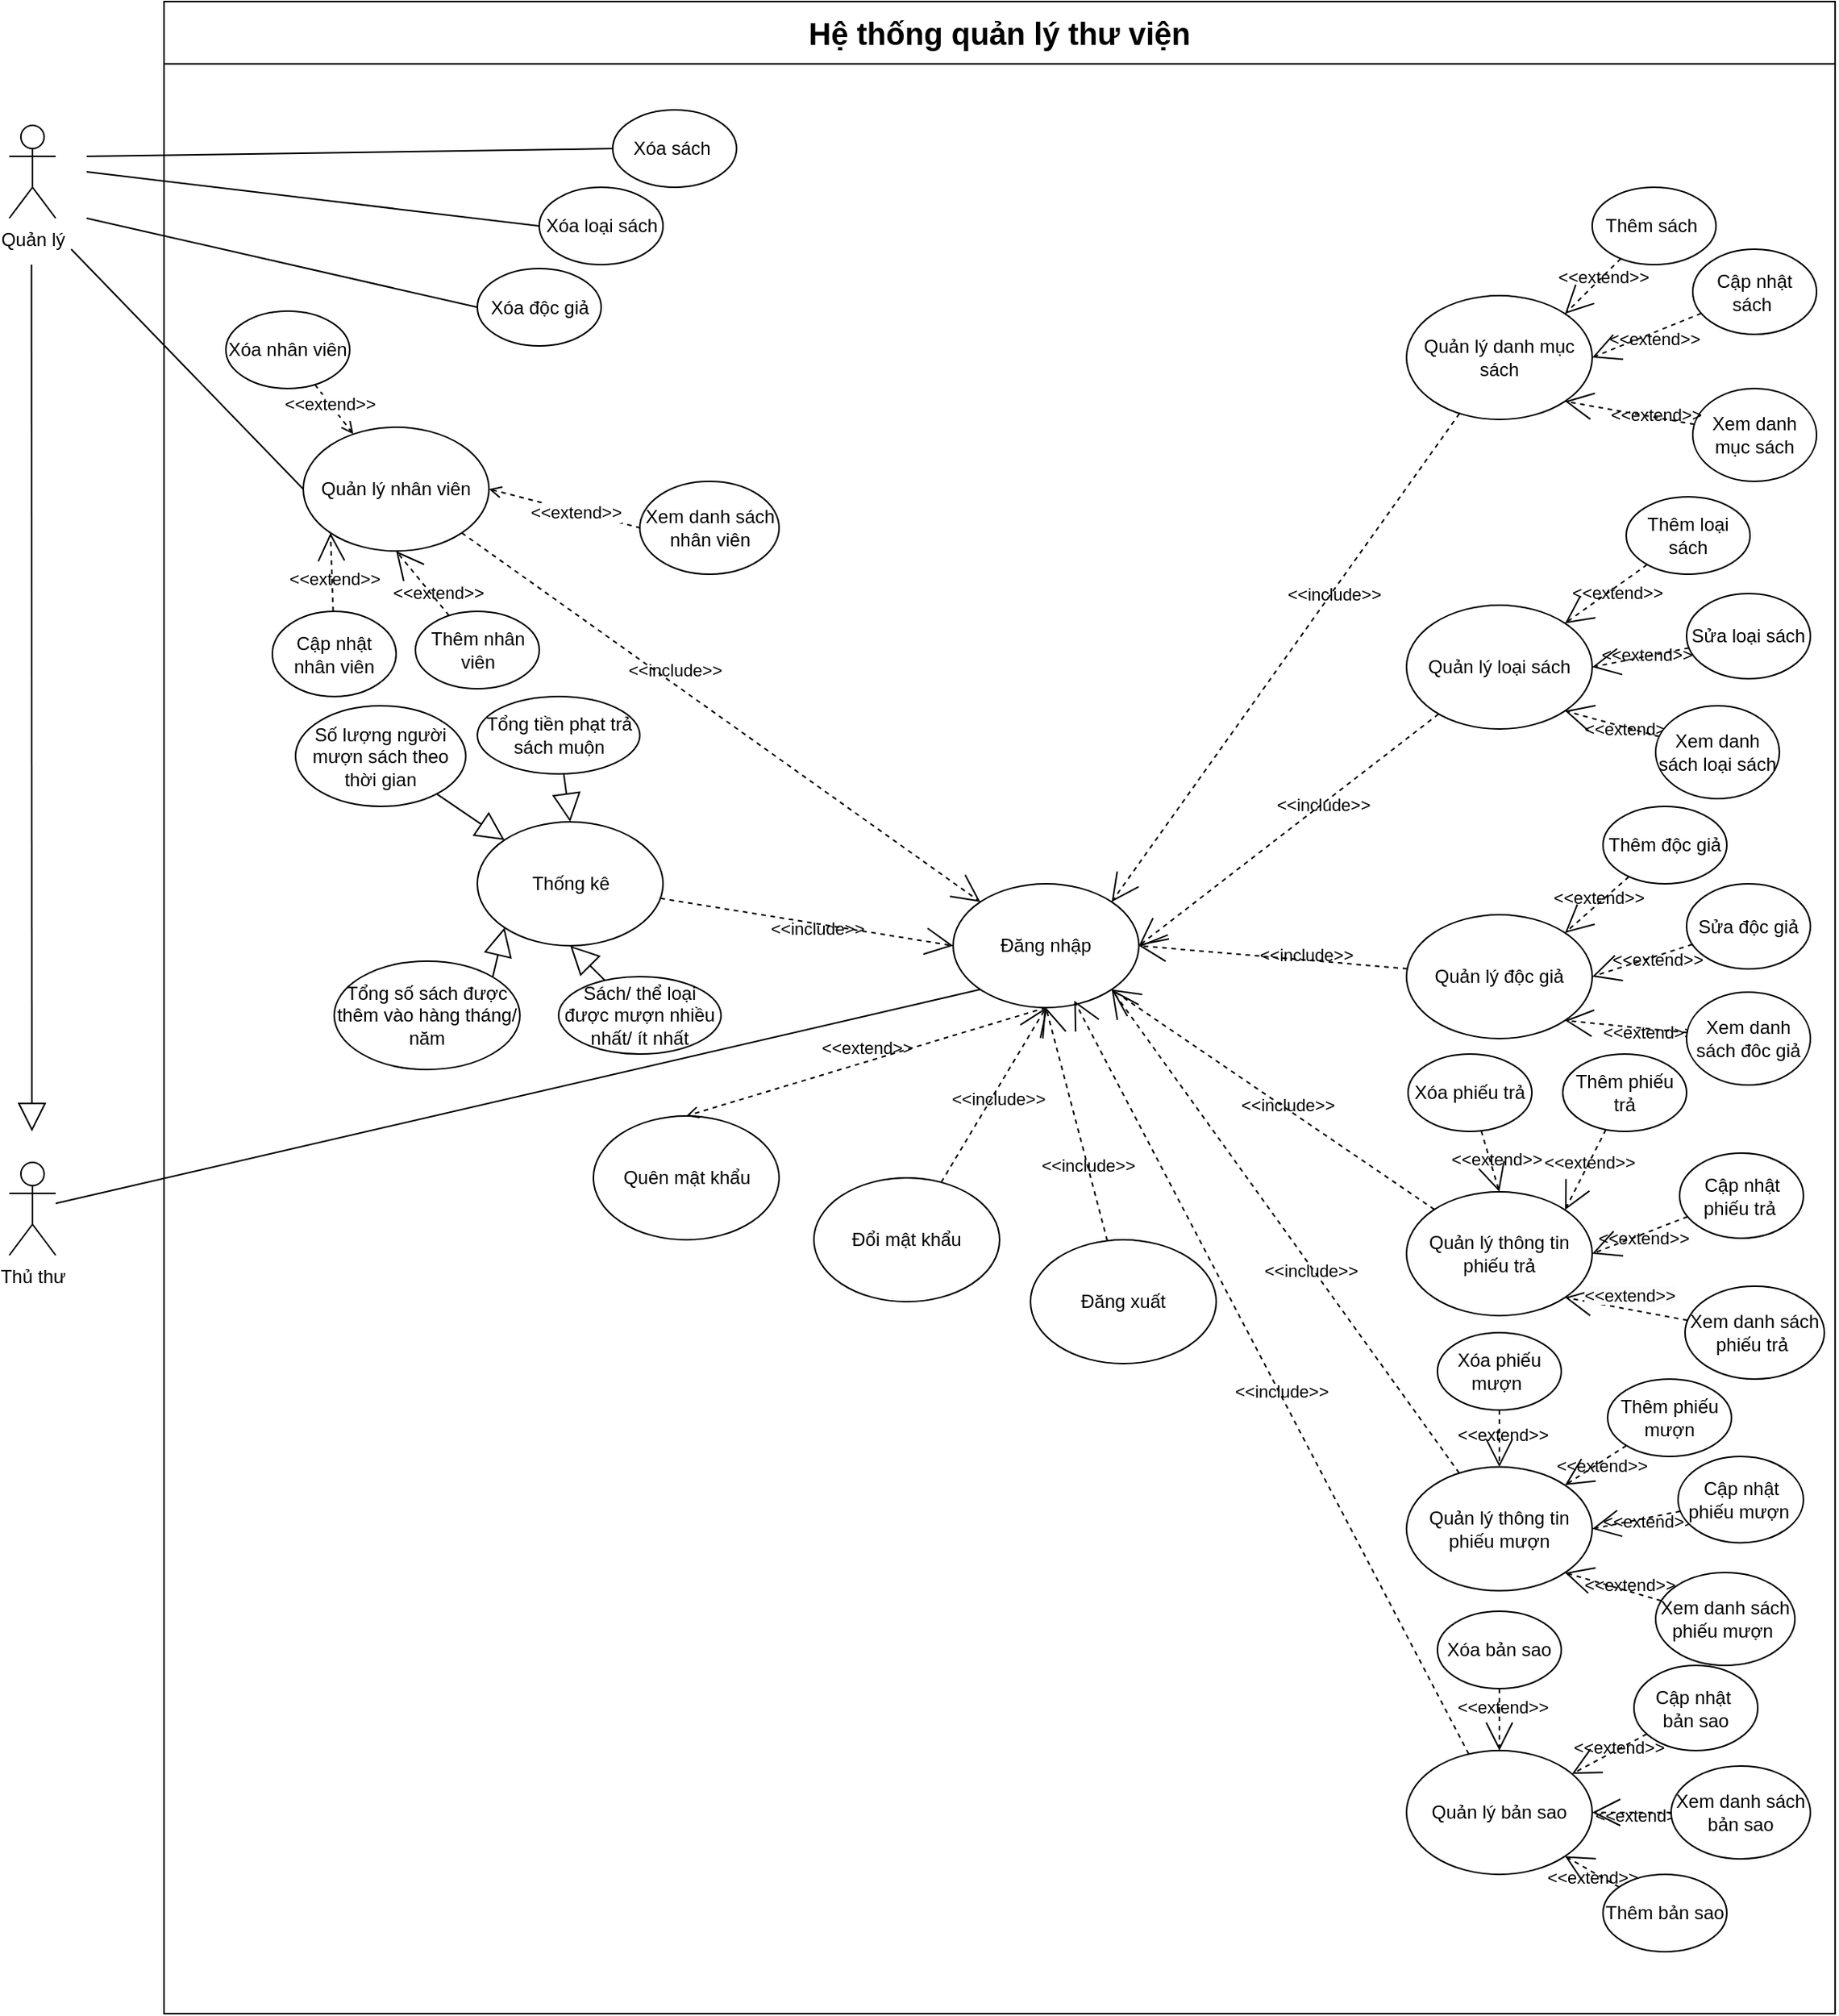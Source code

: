 <mxfile version="24.9.3">
  <diagram name="Page-1" id="WEbzO_yvY_ItyreQTW5p">
    <mxGraphModel grid="1" page="1" gridSize="10" guides="1" tooltips="1" connect="1" arrows="1" fold="1" pageScale="1" pageWidth="827" pageHeight="1169" math="0" shadow="0">
      <root>
        <mxCell id="0" />
        <mxCell id="1" parent="0" />
        <mxCell id="KntlDxWj1JQ8URdqVxIv-17" value="" style="rounded=0;whiteSpace=wrap;html=1;fontFamily=Helvetica;fontSize=11;fontColor=default;labelBackgroundColor=default;fillColor=none;movable=0;resizable=0;rotatable=0;deletable=0;editable=0;locked=1;connectable=0;" vertex="1" parent="1">
          <mxGeometry x="-430" y="720" width="1080" height="1300" as="geometry" />
        </mxCell>
        <mxCell id="mtAjWwOIwIPZI-ChwPMv-50" style="edgeStyle=none;shape=connector;rounded=0;orthogonalLoop=1;jettySize=auto;html=1;entryX=1;entryY=0;entryDx=0;entryDy=0;dashed=1;strokeColor=default;align=center;verticalAlign=bottom;fontFamily=Helvetica;fontSize=11;fontColor=default;labelBackgroundColor=none;endArrow=open;endFill=0;endSize=16;" edge="1" parent="1" source="sxXpRoSORVbP_JtLXdpG-5" target="JXg_B-R4D7Lqk1NZYJ8m-3">
          <mxGeometry relative="1" as="geometry" />
        </mxCell>
        <mxCell id="mtAjWwOIwIPZI-ChwPMv-51" value="&amp;lt;&amp;lt;include&amp;gt;&amp;gt;" style="edgeLabel;html=1;align=center;verticalAlign=middle;resizable=0;points=[];fontFamily=Helvetica;fontSize=11;fontColor=default;labelBackgroundColor=none;" connectable="0" vertex="1" parent="mtAjWwOIwIPZI-ChwPMv-50">
          <mxGeometry x="-0.265" y="2" relative="1" as="geometry">
            <mxPoint y="-1" as="offset" />
          </mxGeometry>
        </mxCell>
        <mxCell id="sxXpRoSORVbP_JtLXdpG-5" value="Quản lý danh mục sách" style="ellipse;whiteSpace=wrap;html=1;" vertex="1" parent="1">
          <mxGeometry x="373" y="910" width="120" height="80" as="geometry" />
        </mxCell>
        <mxCell id="mtAjWwOIwIPZI-ChwPMv-52" style="edgeStyle=none;shape=connector;rounded=0;orthogonalLoop=1;jettySize=auto;html=1;entryX=1;entryY=0.5;entryDx=0;entryDy=0;dashed=1;strokeColor=default;align=center;verticalAlign=bottom;fontFamily=Helvetica;fontSize=11;fontColor=default;labelBackgroundColor=none;endArrow=open;endFill=0;endSize=16;" edge="1" parent="1" source="sxXpRoSORVbP_JtLXdpG-6" target="JXg_B-R4D7Lqk1NZYJ8m-3">
          <mxGeometry relative="1" as="geometry" />
        </mxCell>
        <mxCell id="mtAjWwOIwIPZI-ChwPMv-53" value="&amp;lt;&amp;lt;include&amp;gt;&amp;gt;" style="edgeLabel;html=1;align=center;verticalAlign=middle;resizable=0;points=[];fontFamily=Helvetica;fontSize=11;fontColor=default;labelBackgroundColor=none;" connectable="0" vertex="1" parent="mtAjWwOIwIPZI-ChwPMv-52">
          <mxGeometry x="-0.226" relative="1" as="geometry">
            <mxPoint as="offset" />
          </mxGeometry>
        </mxCell>
        <mxCell id="sxXpRoSORVbP_JtLXdpG-6" value="Quản lý loại sách" style="ellipse;whiteSpace=wrap;html=1;" vertex="1" parent="1">
          <mxGeometry x="373" y="1110" width="120" height="80" as="geometry" />
        </mxCell>
        <mxCell id="mtAjWwOIwIPZI-ChwPMv-58" style="edgeStyle=none;shape=connector;rounded=0;orthogonalLoop=1;jettySize=auto;html=1;entryX=1;entryY=1;entryDx=0;entryDy=0;dashed=1;strokeColor=default;align=center;verticalAlign=bottom;fontFamily=Helvetica;fontSize=11;fontColor=default;labelBackgroundColor=none;endArrow=open;endFill=0;endSize=16;" edge="1" parent="1" source="sxXpRoSORVbP_JtLXdpG-7" target="JXg_B-R4D7Lqk1NZYJ8m-3">
          <mxGeometry relative="1" as="geometry" />
        </mxCell>
        <mxCell id="mtAjWwOIwIPZI-ChwPMv-59" value="&amp;lt;&amp;lt;include&amp;gt;&amp;gt;" style="edgeLabel;html=1;align=center;verticalAlign=middle;resizable=0;points=[];fontFamily=Helvetica;fontSize=11;fontColor=default;labelBackgroundColor=none;" connectable="0" vertex="1" parent="mtAjWwOIwIPZI-ChwPMv-58">
          <mxGeometry x="-0.157" y="1" relative="1" as="geometry">
            <mxPoint x="-1" as="offset" />
          </mxGeometry>
        </mxCell>
        <mxCell id="sxXpRoSORVbP_JtLXdpG-7" value="Quản lý thông tin phiếu mượn" style="ellipse;whiteSpace=wrap;html=1;" vertex="1" parent="1">
          <mxGeometry x="373" y="1666.81" width="120" height="80" as="geometry" />
        </mxCell>
        <mxCell id="sxXpRoSORVbP_JtLXdpG-8" value="Quản lý bản sao" style="ellipse;whiteSpace=wrap;html=1;" vertex="1" parent="1">
          <mxGeometry x="373" y="1850" width="120" height="80" as="geometry" />
        </mxCell>
        <mxCell id="sxXpRoSORVbP_JtLXdpG-9" value="Quản lý nhân viên" style="ellipse;whiteSpace=wrap;html=1;" vertex="1" parent="1">
          <mxGeometry x="-340" y="995" width="120" height="80" as="geometry" />
        </mxCell>
        <mxCell id="mtAjWwOIwIPZI-ChwPMv-67" style="edgeStyle=none;shape=connector;rounded=0;orthogonalLoop=1;jettySize=auto;html=1;entryX=0;entryY=0.5;entryDx=0;entryDy=0;dashed=1;strokeColor=default;align=center;verticalAlign=bottom;fontFamily=Helvetica;fontSize=11;fontColor=default;labelBackgroundColor=none;endArrow=open;endFill=0;endSize=16;" edge="1" parent="1" source="sxXpRoSORVbP_JtLXdpG-10" target="JXg_B-R4D7Lqk1NZYJ8m-3">
          <mxGeometry relative="1" as="geometry" />
        </mxCell>
        <mxCell id="mtAjWwOIwIPZI-ChwPMv-68" value="&amp;lt;&amp;lt;include&amp;gt;&amp;gt;" style="edgeLabel;html=1;align=center;verticalAlign=middle;resizable=0;points=[];fontFamily=Helvetica;fontSize=11;fontColor=default;labelBackgroundColor=none;" connectable="0" vertex="1" parent="mtAjWwOIwIPZI-ChwPMv-67">
          <mxGeometry x="0.064" y="-3" relative="1" as="geometry">
            <mxPoint x="1" as="offset" />
          </mxGeometry>
        </mxCell>
        <mxCell id="sxXpRoSORVbP_JtLXdpG-10" value="Thống kê" style="ellipse;whiteSpace=wrap;html=1;" vertex="1" parent="1">
          <mxGeometry x="-227.5" y="1250" width="120" height="80" as="geometry" />
        </mxCell>
        <mxCell id="mtAjWwOIwIPZI-ChwPMv-64" style="edgeStyle=none;shape=connector;rounded=0;orthogonalLoop=1;jettySize=auto;html=1;entryX=0.5;entryY=1;entryDx=0;entryDy=0;dashed=1;strokeColor=default;align=center;verticalAlign=bottom;fontFamily=Helvetica;fontSize=11;fontColor=default;labelBackgroundColor=none;endArrow=open;endFill=0;endSize=16;" edge="1" parent="1" source="sxXpRoSORVbP_JtLXdpG-13" target="JXg_B-R4D7Lqk1NZYJ8m-3">
          <mxGeometry relative="1" as="geometry" />
        </mxCell>
        <mxCell id="mtAjWwOIwIPZI-ChwPMv-65" value="&amp;lt;&amp;lt;include&amp;gt;&amp;gt;" style="edgeLabel;html=1;align=center;verticalAlign=middle;resizable=0;points=[];fontFamily=Helvetica;fontSize=11;fontColor=default;labelBackgroundColor=none;" connectable="0" vertex="1" parent="mtAjWwOIwIPZI-ChwPMv-64">
          <mxGeometry x="-0.369" relative="1" as="geometry">
            <mxPoint y="-1" as="offset" />
          </mxGeometry>
        </mxCell>
        <mxCell id="sxXpRoSORVbP_JtLXdpG-13" value="Đăng xuất" style="ellipse;whiteSpace=wrap;html=1;" vertex="1" parent="1">
          <mxGeometry x="130" y="1520" width="120" height="80" as="geometry" />
        </mxCell>
        <mxCell id="JXg_B-R4D7Lqk1NZYJ8m-15" style="edgeStyle=none;shape=connector;rounded=0;orthogonalLoop=1;jettySize=auto;html=1;entryX=0;entryY=1;entryDx=0;entryDy=0;strokeColor=default;align=center;verticalAlign=middle;fontFamily=Helvetica;fontSize=11;fontColor=default;labelBackgroundColor=default;endArrow=none;" edge="1" parent="1" source="JXg_B-R4D7Lqk1NZYJ8m-1" target="JXg_B-R4D7Lqk1NZYJ8m-3">
          <mxGeometry relative="1" as="geometry" />
        </mxCell>
        <mxCell id="JXg_B-R4D7Lqk1NZYJ8m-1" value="Thủ thư" style="shape=umlActor;verticalLabelPosition=bottom;verticalAlign=top;html=1;outlineConnect=0;" vertex="1" parent="1">
          <mxGeometry x="-530" y="1470" width="30" height="60" as="geometry" />
        </mxCell>
        <mxCell id="JXg_B-R4D7Lqk1NZYJ8m-14" style="edgeStyle=none;shape=connector;rounded=0;orthogonalLoop=1;jettySize=auto;html=1;entryX=0;entryY=0.5;entryDx=0;entryDy=0;strokeColor=default;align=center;verticalAlign=middle;fontFamily=Helvetica;fontSize=11;fontColor=default;labelBackgroundColor=default;endArrow=none;" edge="1" parent="1" target="JXg_B-R4D7Lqk1NZYJ8m-8">
          <mxGeometry relative="1" as="geometry">
            <mxPoint x="-480" y="860" as="sourcePoint" />
          </mxGeometry>
        </mxCell>
        <mxCell id="JXg_B-R4D7Lqk1NZYJ8m-26" style="edgeStyle=none;shape=connector;rounded=0;orthogonalLoop=1;jettySize=auto;html=1;entryX=0;entryY=0.5;entryDx=0;entryDy=0;strokeColor=default;align=center;verticalAlign=middle;fontFamily=Helvetica;fontSize=11;fontColor=default;labelBackgroundColor=default;endArrow=none;" edge="1" parent="1" target="JXg_B-R4D7Lqk1NZYJ8m-20">
          <mxGeometry relative="1" as="geometry">
            <mxPoint x="-480" y="830" as="sourcePoint" />
          </mxGeometry>
        </mxCell>
        <mxCell id="JXg_B-R4D7Lqk1NZYJ8m-2" value="Quản lý" style="shape=umlActor;verticalLabelPosition=bottom;verticalAlign=top;html=1;outlineConnect=0;" vertex="1" parent="1">
          <mxGeometry x="-530" y="800" width="30" height="60" as="geometry" />
        </mxCell>
        <mxCell id="mtAjWwOIwIPZI-ChwPMv-54" style="edgeStyle=none;shape=connector;rounded=0;orthogonalLoop=1;jettySize=auto;html=1;entryX=1;entryY=0.5;entryDx=0;entryDy=0;dashed=1;strokeColor=default;align=center;verticalAlign=bottom;fontFamily=Helvetica;fontSize=11;fontColor=default;labelBackgroundColor=none;endArrow=open;endFill=0;endSize=16;" edge="1" parent="1" source="JXg_B-R4D7Lqk1NZYJ8m-4" target="JXg_B-R4D7Lqk1NZYJ8m-3">
          <mxGeometry relative="1" as="geometry" />
        </mxCell>
        <mxCell id="mtAjWwOIwIPZI-ChwPMv-55" value="&amp;lt;&amp;lt;include&amp;gt;&amp;gt;" style="edgeLabel;html=1;align=center;verticalAlign=middle;resizable=0;points=[];fontFamily=Helvetica;fontSize=11;fontColor=default;labelBackgroundColor=none;" connectable="0" vertex="1" parent="mtAjWwOIwIPZI-ChwPMv-54">
          <mxGeometry x="-0.237" y="-3" relative="1" as="geometry">
            <mxPoint as="offset" />
          </mxGeometry>
        </mxCell>
        <mxCell id="JXg_B-R4D7Lqk1NZYJ8m-4" value="Quản lý độc giả" style="ellipse;whiteSpace=wrap;html=1;" vertex="1" parent="1">
          <mxGeometry x="373" y="1310" width="120" height="80" as="geometry" />
        </mxCell>
        <mxCell id="mtAjWwOIwIPZI-ChwPMv-27" style="edgeStyle=none;shape=connector;rounded=0;orthogonalLoop=1;jettySize=auto;html=1;entryX=1;entryY=0;entryDx=0;entryDy=0;dashed=1;strokeColor=default;align=center;verticalAlign=bottom;fontFamily=Helvetica;fontSize=11;fontColor=default;labelBackgroundColor=none;endArrow=open;endFill=0;endSize=16;" edge="1" parent="1" source="JXg_B-R4D7Lqk1NZYJ8m-5" target="JXg_B-R4D7Lqk1NZYJ8m-4">
          <mxGeometry relative="1" as="geometry" />
        </mxCell>
        <mxCell id="mtAjWwOIwIPZI-ChwPMv-28" value="&amp;lt;&amp;lt;extend&amp;gt;&amp;gt;" style="edgeLabel;html=1;align=center;verticalAlign=middle;resizable=0;points=[];fontFamily=Helvetica;fontSize=11;fontColor=default;labelBackgroundColor=none;" vertex="1" connectable="0" parent="mtAjWwOIwIPZI-ChwPMv-27">
          <mxGeometry x="-0.146" y="-3" relative="1" as="geometry">
            <mxPoint as="offset" />
          </mxGeometry>
        </mxCell>
        <mxCell id="JXg_B-R4D7Lqk1NZYJ8m-5" value="Thêm độc giả" style="ellipse;whiteSpace=wrap;html=1;" vertex="1" parent="1">
          <mxGeometry x="500" y="1240" width="80" height="50" as="geometry" />
        </mxCell>
        <mxCell id="mtAjWwOIwIPZI-ChwPMv-26" style="edgeStyle=none;shape=connector;rounded=0;orthogonalLoop=1;jettySize=auto;html=1;entryX=1;entryY=0.5;entryDx=0;entryDy=0;dashed=1;strokeColor=default;align=center;verticalAlign=bottom;fontFamily=Helvetica;fontSize=11;fontColor=default;labelBackgroundColor=none;endArrow=open;endFill=0;endSize=16;" edge="1" parent="1" source="JXg_B-R4D7Lqk1NZYJ8m-6" target="JXg_B-R4D7Lqk1NZYJ8m-4">
          <mxGeometry relative="1" as="geometry" />
        </mxCell>
        <mxCell id="mtAjWwOIwIPZI-ChwPMv-29" value="&amp;lt;&amp;lt;extend&amp;gt;&amp;gt;" style="edgeLabel;html=1;align=center;verticalAlign=middle;resizable=0;points=[];fontFamily=Helvetica;fontSize=11;fontColor=default;labelBackgroundColor=none;" vertex="1" connectable="0" parent="mtAjWwOIwIPZI-ChwPMv-26">
          <mxGeometry x="-0.263" y="2" relative="1" as="geometry">
            <mxPoint as="offset" />
          </mxGeometry>
        </mxCell>
        <mxCell id="JXg_B-R4D7Lqk1NZYJ8m-6" value="Sửa độc giả" style="ellipse;whiteSpace=wrap;html=1;" vertex="1" parent="1">
          <mxGeometry x="554" y="1290" width="80" height="55" as="geometry" />
        </mxCell>
        <mxCell id="mtAjWwOIwIPZI-ChwPMv-25" style="edgeStyle=none;shape=connector;rounded=0;orthogonalLoop=1;jettySize=auto;html=1;entryX=1;entryY=1;entryDx=0;entryDy=0;dashed=1;strokeColor=default;align=center;verticalAlign=bottom;fontFamily=Helvetica;fontSize=11;fontColor=default;labelBackgroundColor=none;endArrow=open;endFill=0;endSize=16;" edge="1" parent="1" source="JXg_B-R4D7Lqk1NZYJ8m-7" target="JXg_B-R4D7Lqk1NZYJ8m-4">
          <mxGeometry relative="1" as="geometry" />
        </mxCell>
        <mxCell id="mtAjWwOIwIPZI-ChwPMv-30" value="&amp;lt;&amp;lt;extend&amp;gt;&amp;gt;" style="edgeLabel;html=1;align=center;verticalAlign=middle;resizable=0;points=[];fontFamily=Helvetica;fontSize=11;fontColor=default;labelBackgroundColor=none;" vertex="1" connectable="0" parent="mtAjWwOIwIPZI-ChwPMv-25">
          <mxGeometry x="-0.347" y="2" relative="1" as="geometry">
            <mxPoint as="offset" />
          </mxGeometry>
        </mxCell>
        <mxCell id="JXg_B-R4D7Lqk1NZYJ8m-7" value="Xem danh sách đôc giả" style="ellipse;whiteSpace=wrap;html=1;" vertex="1" parent="1">
          <mxGeometry x="554" y="1360" width="80" height="60" as="geometry" />
        </mxCell>
        <mxCell id="JXg_B-R4D7Lqk1NZYJ8m-8" value="Xóa độc giả" style="ellipse;whiteSpace=wrap;html=1;" vertex="1" parent="1">
          <mxGeometry x="-227.5" y="892.5" width="80" height="50" as="geometry" />
        </mxCell>
        <mxCell id="mtAjWwOIwIPZI-ChwPMv-31" style="edgeStyle=none;shape=connector;rounded=0;orthogonalLoop=1;jettySize=auto;html=1;entryX=1;entryY=0;entryDx=0;entryDy=0;dashed=1;strokeColor=default;align=center;verticalAlign=bottom;fontFamily=Helvetica;fontSize=11;fontColor=default;labelBackgroundColor=none;endArrow=open;endFill=0;endSize=16;" edge="1" parent="1" source="JXg_B-R4D7Lqk1NZYJ8m-17" target="sxXpRoSORVbP_JtLXdpG-6">
          <mxGeometry relative="1" as="geometry" />
        </mxCell>
        <mxCell id="mtAjWwOIwIPZI-ChwPMv-34" value="&amp;lt;&amp;lt;extend&amp;gt;&amp;gt;" style="edgeLabel;html=1;align=center;verticalAlign=middle;resizable=0;points=[];fontFamily=Helvetica;fontSize=11;fontColor=default;labelBackgroundColor=none;" connectable="0" vertex="1" parent="mtAjWwOIwIPZI-ChwPMv-31">
          <mxGeometry x="-0.175" y="3" relative="1" as="geometry">
            <mxPoint as="offset" />
          </mxGeometry>
        </mxCell>
        <mxCell id="JXg_B-R4D7Lqk1NZYJ8m-17" value="Thêm loại sách" style="ellipse;whiteSpace=wrap;html=1;" vertex="1" parent="1">
          <mxGeometry x="515" y="1040" width="80" height="50" as="geometry" />
        </mxCell>
        <mxCell id="mtAjWwOIwIPZI-ChwPMv-32" style="edgeStyle=none;shape=connector;rounded=0;orthogonalLoop=1;jettySize=auto;html=1;entryX=1;entryY=0.5;entryDx=0;entryDy=0;dashed=1;strokeColor=default;align=center;verticalAlign=bottom;fontFamily=Helvetica;fontSize=11;fontColor=default;labelBackgroundColor=none;endArrow=open;endFill=0;endSize=16;" edge="1" parent="1" source="JXg_B-R4D7Lqk1NZYJ8m-18" target="sxXpRoSORVbP_JtLXdpG-6">
          <mxGeometry relative="1" as="geometry" />
        </mxCell>
        <mxCell id="mtAjWwOIwIPZI-ChwPMv-35" value="&amp;lt;&amp;lt;extend&amp;gt;&amp;gt;" style="edgeLabel;html=1;align=center;verticalAlign=middle;resizable=0;points=[];fontFamily=Helvetica;fontSize=11;fontColor=default;labelBackgroundColor=none;" connectable="0" vertex="1" parent="mtAjWwOIwIPZI-ChwPMv-32">
          <mxGeometry x="-0.102" y="-1" relative="1" as="geometry">
            <mxPoint as="offset" />
          </mxGeometry>
        </mxCell>
        <mxCell id="JXg_B-R4D7Lqk1NZYJ8m-18" value="Sửa loại sách" style="ellipse;whiteSpace=wrap;html=1;" vertex="1" parent="1">
          <mxGeometry x="554" y="1102.5" width="80" height="55" as="geometry" />
        </mxCell>
        <mxCell id="mtAjWwOIwIPZI-ChwPMv-33" style="edgeStyle=none;shape=connector;rounded=0;orthogonalLoop=1;jettySize=auto;html=1;entryX=1;entryY=1;entryDx=0;entryDy=0;dashed=1;strokeColor=default;align=center;verticalAlign=bottom;fontFamily=Helvetica;fontSize=11;fontColor=default;labelBackgroundColor=none;endArrow=open;endFill=0;endSize=16;" edge="1" parent="1" source="JXg_B-R4D7Lqk1NZYJ8m-19" target="sxXpRoSORVbP_JtLXdpG-6">
          <mxGeometry relative="1" as="geometry" />
        </mxCell>
        <mxCell id="mtAjWwOIwIPZI-ChwPMv-36" value="&amp;lt;&amp;lt;extend&amp;gt;&amp;gt;" style="edgeLabel;html=1;align=center;verticalAlign=middle;resizable=0;points=[];fontFamily=Helvetica;fontSize=11;fontColor=default;labelBackgroundColor=none;" connectable="0" vertex="1" parent="mtAjWwOIwIPZI-ChwPMv-33">
          <mxGeometry x="-0.374" relative="1" as="geometry">
            <mxPoint as="offset" />
          </mxGeometry>
        </mxCell>
        <mxCell id="JXg_B-R4D7Lqk1NZYJ8m-19" value="Xem danh sách loại sách" style="ellipse;whiteSpace=wrap;html=1;" vertex="1" parent="1">
          <mxGeometry x="534" y="1175" width="80" height="60" as="geometry" />
        </mxCell>
        <mxCell id="JXg_B-R4D7Lqk1NZYJ8m-20" value="Xóa loại sách" style="ellipse;whiteSpace=wrap;html=1;" vertex="1" parent="1">
          <mxGeometry x="-187.5" y="840" width="80" height="50" as="geometry" />
        </mxCell>
        <mxCell id="JXg_B-R4D7Lqk1NZYJ8m-27" value="Quên mật khẩu" style="ellipse;whiteSpace=wrap;html=1;" vertex="1" parent="1">
          <mxGeometry x="-152.5" y="1440" width="120" height="80" as="geometry" />
        </mxCell>
        <mxCell id="JXg_B-R4D7Lqk1NZYJ8m-34" value="" style="endArrow=block;endSize=16;endFill=0;html=1;rounded=0;strokeColor=default;align=center;verticalAlign=middle;fontFamily=Helvetica;fontSize=11;fontColor=default;labelBackgroundColor=default;edgeStyle=none;" edge="1" parent="1">
          <mxGeometry width="160" relative="1" as="geometry">
            <mxPoint x="-515.67" y="890" as="sourcePoint" />
            <mxPoint x="-515.34" y="1450" as="targetPoint" />
          </mxGeometry>
        </mxCell>
        <mxCell id="mtAjWwOIwIPZI-ChwPMv-62" style="edgeStyle=none;shape=connector;rounded=0;orthogonalLoop=1;jettySize=auto;html=1;entryX=0.5;entryY=1;entryDx=0;entryDy=0;dashed=1;strokeColor=default;align=center;verticalAlign=bottom;fontFamily=Helvetica;fontSize=11;fontColor=default;labelBackgroundColor=none;endArrow=open;endFill=0;endSize=16;" edge="1" parent="1" source="JXg_B-R4D7Lqk1NZYJ8m-35" target="JXg_B-R4D7Lqk1NZYJ8m-3">
          <mxGeometry relative="1" as="geometry" />
        </mxCell>
        <mxCell id="mtAjWwOIwIPZI-ChwPMv-63" value="&amp;lt;&amp;lt;include&amp;gt;&amp;gt;" style="edgeLabel;html=1;align=center;verticalAlign=middle;resizable=0;points=[];fontFamily=Helvetica;fontSize=11;fontColor=default;labelBackgroundColor=none;" connectable="0" vertex="1" parent="mtAjWwOIwIPZI-ChwPMv-62">
          <mxGeometry x="-0.021" y="-4" relative="1" as="geometry">
            <mxPoint y="-1" as="offset" />
          </mxGeometry>
        </mxCell>
        <mxCell id="JXg_B-R4D7Lqk1NZYJ8m-35" value="Đổi mật khẩu" style="ellipse;whiteSpace=wrap;html=1;" vertex="1" parent="1">
          <mxGeometry x="-10" y="1480" width="120" height="80" as="geometry" />
        </mxCell>
        <mxCell id="JXg_B-R4D7Lqk1NZYJ8m-36" value="&amp;lt;&amp;lt;extend&amp;gt;&amp;gt;" style="html=1;verticalAlign=bottom;labelBackgroundColor=none;endArrow=open;endFill=0;dashed=1;rounded=0;strokeColor=default;align=center;fontFamily=Helvetica;fontSize=11;fontColor=default;edgeStyle=none;entryX=0.5;entryY=0;entryDx=0;entryDy=0;exitX=0.5;exitY=1;exitDx=0;exitDy=0;" edge="1" parent="1" source="JXg_B-R4D7Lqk1NZYJ8m-3" target="JXg_B-R4D7Lqk1NZYJ8m-27">
          <mxGeometry width="160" relative="1" as="geometry">
            <mxPoint x="260" y="1770" as="sourcePoint" />
            <mxPoint x="420" y="1770" as="targetPoint" />
          </mxGeometry>
        </mxCell>
        <mxCell id="lPs-DbJnuO5xEuhCPwWq-3" value="Thêm sách&amp;nbsp;" style="ellipse;whiteSpace=wrap;html=1;" vertex="1" parent="1">
          <mxGeometry x="493" y="840" width="80" height="50" as="geometry" />
        </mxCell>
        <mxCell id="lPs-DbJnuO5xEuhCPwWq-5" value="Cập nhật sách&amp;nbsp;" style="ellipse;whiteSpace=wrap;html=1;" vertex="1" parent="1">
          <mxGeometry x="558" y="880" width="80" height="55" as="geometry" />
        </mxCell>
        <mxCell id="lPs-DbJnuO5xEuhCPwWq-7" value="Xem danh mục sách" style="ellipse;whiteSpace=wrap;html=1;" vertex="1" parent="1">
          <mxGeometry x="558" y="970" width="80" height="60" as="geometry" />
        </mxCell>
        <mxCell id="5AK_qEHgEHmX-3JveS3E-1" style="edgeStyle=none;shape=connector;rounded=0;orthogonalLoop=1;jettySize=auto;html=1;entryX=0;entryY=0.5;entryDx=0;entryDy=0;strokeColor=default;align=center;verticalAlign=middle;fontFamily=Helvetica;fontSize=11;fontColor=default;labelBackgroundColor=default;endArrow=none;" edge="1" parent="1" target="5AK_qEHgEHmX-3JveS3E-4">
          <mxGeometry relative="1" as="geometry">
            <mxPoint x="-480" y="820" as="sourcePoint" />
          </mxGeometry>
        </mxCell>
        <mxCell id="5AK_qEHgEHmX-3JveS3E-4" value="Xóa sách&amp;nbsp;" style="ellipse;whiteSpace=wrap;html=1;" vertex="1" parent="1">
          <mxGeometry x="-140" y="790" width="80" height="50" as="geometry" />
        </mxCell>
        <mxCell id="mtAjWwOIwIPZI-ChwPMv-10" style="edgeStyle=none;shape=connector;rounded=0;orthogonalLoop=1;jettySize=auto;html=1;entryX=1;entryY=0;entryDx=0;entryDy=0;dashed=1;strokeColor=default;align=center;verticalAlign=bottom;fontFamily=Helvetica;fontSize=11;fontColor=default;labelBackgroundColor=none;endArrow=open;endFill=0;endSize=16;" edge="1" parent="1" source="5AK_qEHgEHmX-3JveS3E-7" target="sxXpRoSORVbP_JtLXdpG-7">
          <mxGeometry relative="1" as="geometry" />
        </mxCell>
        <mxCell id="mtAjWwOIwIPZI-ChwPMv-15" value="&amp;lt;&amp;lt;extend&amp;gt;&amp;gt;" style="edgeLabel;html=1;align=center;verticalAlign=middle;resizable=0;points=[];fontFamily=Helvetica;fontSize=11;fontColor=default;labelBackgroundColor=none;" vertex="1" connectable="0" parent="mtAjWwOIwIPZI-ChwPMv-10">
          <mxGeometry x="-0.11" y="2" relative="1" as="geometry">
            <mxPoint as="offset" />
          </mxGeometry>
        </mxCell>
        <mxCell id="5AK_qEHgEHmX-3JveS3E-7" value="Thêm phiếu mượn" style="ellipse;whiteSpace=wrap;html=1;" vertex="1" parent="1">
          <mxGeometry x="503" y="1610" width="80" height="50" as="geometry" />
        </mxCell>
        <mxCell id="mtAjWwOIwIPZI-ChwPMv-11" style="edgeStyle=none;shape=connector;rounded=0;orthogonalLoop=1;jettySize=auto;html=1;entryX=1;entryY=0.5;entryDx=0;entryDy=0;dashed=1;strokeColor=default;align=center;verticalAlign=bottom;fontFamily=Helvetica;fontSize=11;fontColor=default;labelBackgroundColor=none;endArrow=open;endFill=0;endSize=16;" edge="1" parent="1" source="5AK_qEHgEHmX-3JveS3E-9" target="sxXpRoSORVbP_JtLXdpG-7">
          <mxGeometry relative="1" as="geometry" />
        </mxCell>
        <mxCell id="mtAjWwOIwIPZI-ChwPMv-13" value="&amp;lt;&amp;lt;extend&amp;gt;&amp;gt;" style="edgeLabel;html=1;align=center;verticalAlign=middle;resizable=0;points=[];fontFamily=Helvetica;fontSize=11;fontColor=default;labelBackgroundColor=none;" vertex="1" connectable="0" parent="mtAjWwOIwIPZI-ChwPMv-11">
          <mxGeometry x="-0.229" y="2" relative="1" as="geometry">
            <mxPoint as="offset" />
          </mxGeometry>
        </mxCell>
        <mxCell id="5AK_qEHgEHmX-3JveS3E-9" value="Cập nhật phiếu mượn&amp;nbsp;" style="ellipse;whiteSpace=wrap;html=1;" vertex="1" parent="1">
          <mxGeometry x="548.5" y="1660" width="81" height="55.69" as="geometry" />
        </mxCell>
        <mxCell id="mtAjWwOIwIPZI-ChwPMv-12" style="edgeStyle=none;shape=connector;rounded=0;orthogonalLoop=1;jettySize=auto;html=1;entryX=1;entryY=1;entryDx=0;entryDy=0;dashed=1;strokeColor=default;align=center;verticalAlign=bottom;fontFamily=Helvetica;fontSize=11;fontColor=default;labelBackgroundColor=none;endArrow=open;endFill=0;endSize=16;" edge="1" parent="1" source="5AK_qEHgEHmX-3JveS3E-11" target="sxXpRoSORVbP_JtLXdpG-7">
          <mxGeometry relative="1" as="geometry" />
        </mxCell>
        <mxCell id="mtAjWwOIwIPZI-ChwPMv-14" value="&amp;lt;&amp;lt;extend&amp;gt;&amp;gt;" style="edgeLabel;html=1;align=center;verticalAlign=middle;resizable=0;points=[];fontFamily=Helvetica;fontSize=11;fontColor=default;labelBackgroundColor=none;" vertex="1" connectable="0" parent="mtAjWwOIwIPZI-ChwPMv-12">
          <mxGeometry x="-0.295" y="-4" relative="1" as="geometry">
            <mxPoint as="offset" />
          </mxGeometry>
        </mxCell>
        <mxCell id="5AK_qEHgEHmX-3JveS3E-11" value="Xem danh sách phiếu mượn&amp;nbsp;" style="ellipse;whiteSpace=wrap;html=1;" vertex="1" parent="1">
          <mxGeometry x="534" y="1735" width="90" height="60" as="geometry" />
        </mxCell>
        <mxCell id="mtAjWwOIwIPZI-ChwPMv-9" style="edgeStyle=none;shape=connector;rounded=0;orthogonalLoop=1;jettySize=auto;html=1;entryX=0.5;entryY=0;entryDx=0;entryDy=0;dashed=1;strokeColor=default;align=center;verticalAlign=bottom;fontFamily=Helvetica;fontSize=11;fontColor=default;labelBackgroundColor=none;endArrow=open;endFill=0;endSize=16;" edge="1" parent="1" source="5AK_qEHgEHmX-3JveS3E-14" target="sxXpRoSORVbP_JtLXdpG-7">
          <mxGeometry relative="1" as="geometry" />
        </mxCell>
        <mxCell id="mtAjWwOIwIPZI-ChwPMv-16" value="&amp;lt;&amp;lt;extend&amp;gt;&amp;gt;" style="edgeLabel;html=1;align=center;verticalAlign=middle;resizable=0;points=[];fontFamily=Helvetica;fontSize=11;fontColor=default;labelBackgroundColor=none;" vertex="1" connectable="0" parent="mtAjWwOIwIPZI-ChwPMv-9">
          <mxGeometry x="-0.12" y="2" relative="1" as="geometry">
            <mxPoint as="offset" />
          </mxGeometry>
        </mxCell>
        <mxCell id="5AK_qEHgEHmX-3JveS3E-14" value="Xóa phiếu mượn&lt;span style=&quot;background-color: initial;&quot;&gt;&amp;nbsp;&lt;/span&gt;" style="ellipse;whiteSpace=wrap;html=1;" vertex="1" parent="1">
          <mxGeometry x="393" y="1580" width="80" height="50" as="geometry" />
        </mxCell>
        <mxCell id="mtAjWwOIwIPZI-ChwPMv-56" style="edgeStyle=none;shape=connector;rounded=0;orthogonalLoop=1;jettySize=auto;html=1;entryX=1;entryY=1;entryDx=0;entryDy=0;dashed=1;strokeColor=default;align=center;verticalAlign=bottom;fontFamily=Helvetica;fontSize=11;fontColor=default;labelBackgroundColor=none;endArrow=open;endFill=0;endSize=16;" edge="1" parent="1" source="5AK_qEHgEHmX-3JveS3E-15" target="JXg_B-R4D7Lqk1NZYJ8m-3">
          <mxGeometry relative="1" as="geometry" />
        </mxCell>
        <mxCell id="mtAjWwOIwIPZI-ChwPMv-57" value="&amp;lt;&amp;lt;include&amp;gt;&amp;gt;" style="edgeLabel;html=1;align=center;verticalAlign=middle;resizable=0;points=[];fontFamily=Helvetica;fontSize=11;fontColor=default;labelBackgroundColor=none;" connectable="0" vertex="1" parent="mtAjWwOIwIPZI-ChwPMv-56">
          <mxGeometry x="-0.076" y="-2" relative="1" as="geometry">
            <mxPoint as="offset" />
          </mxGeometry>
        </mxCell>
        <mxCell id="5AK_qEHgEHmX-3JveS3E-15" value="Quản lý thông tin phiếu trả" style="ellipse;whiteSpace=wrap;html=1;" vertex="1" parent="1">
          <mxGeometry x="373" y="1489" width="120" height="80" as="geometry" />
        </mxCell>
        <mxCell id="mtAjWwOIwIPZI-ChwPMv-18" style="edgeStyle=none;shape=connector;rounded=0;orthogonalLoop=1;jettySize=auto;html=1;entryX=1;entryY=0;entryDx=0;entryDy=0;dashed=1;strokeColor=default;align=center;verticalAlign=bottom;fontFamily=Helvetica;fontSize=11;fontColor=default;labelBackgroundColor=none;endArrow=open;endFill=0;endSize=16;" edge="1" parent="1" source="5AK_qEHgEHmX-3JveS3E-17" target="5AK_qEHgEHmX-3JveS3E-15">
          <mxGeometry relative="1" as="geometry" />
        </mxCell>
        <mxCell id="mtAjWwOIwIPZI-ChwPMv-22" value="&amp;lt;&amp;lt;extend&amp;gt;&amp;gt;" style="edgeLabel;html=1;align=center;verticalAlign=middle;resizable=0;points=[];fontFamily=Helvetica;fontSize=11;fontColor=default;labelBackgroundColor=none;" vertex="1" connectable="0" parent="mtAjWwOIwIPZI-ChwPMv-18">
          <mxGeometry x="-0.18" relative="1" as="geometry">
            <mxPoint as="offset" />
          </mxGeometry>
        </mxCell>
        <mxCell id="5AK_qEHgEHmX-3JveS3E-17" value="Thêm phiếu trả" style="ellipse;whiteSpace=wrap;html=1;" vertex="1" parent="1">
          <mxGeometry x="474" y="1400" width="80" height="50" as="geometry" />
        </mxCell>
        <mxCell id="mtAjWwOIwIPZI-ChwPMv-19" style="edgeStyle=none;shape=connector;rounded=0;orthogonalLoop=1;jettySize=auto;html=1;entryX=1;entryY=0.5;entryDx=0;entryDy=0;dashed=1;strokeColor=default;align=center;verticalAlign=bottom;fontFamily=Helvetica;fontSize=11;fontColor=default;labelBackgroundColor=none;endArrow=open;endFill=0;endSize=16;" edge="1" parent="1" source="5AK_qEHgEHmX-3JveS3E-19" target="5AK_qEHgEHmX-3JveS3E-15">
          <mxGeometry relative="1" as="geometry" />
        </mxCell>
        <mxCell id="mtAjWwOIwIPZI-ChwPMv-21" value="&amp;lt;&amp;lt;extend&amp;gt;&amp;gt;" style="edgeLabel;html=1;align=center;verticalAlign=middle;resizable=0;points=[];fontFamily=Helvetica;fontSize=11;fontColor=default;labelBackgroundColor=none;" vertex="1" connectable="0" parent="mtAjWwOIwIPZI-ChwPMv-19">
          <mxGeometry x="-0.049" y="2" relative="1" as="geometry">
            <mxPoint as="offset" />
          </mxGeometry>
        </mxCell>
        <mxCell id="5AK_qEHgEHmX-3JveS3E-19" value="Cập nhật phiếu trả&amp;nbsp;" style="ellipse;whiteSpace=wrap;html=1;" vertex="1" parent="1">
          <mxGeometry x="549.5" y="1464" width="80" height="55" as="geometry" />
        </mxCell>
        <mxCell id="mtAjWwOIwIPZI-ChwPMv-20" style="edgeStyle=none;shape=connector;rounded=0;orthogonalLoop=1;jettySize=auto;html=1;entryX=1;entryY=1;entryDx=0;entryDy=0;dashed=1;strokeColor=default;align=center;verticalAlign=bottom;fontFamily=Helvetica;fontSize=11;fontColor=default;labelBackgroundColor=none;endArrow=open;endFill=0;endSize=16;" edge="1" parent="1" source="5AK_qEHgEHmX-3JveS3E-21" target="5AK_qEHgEHmX-3JveS3E-15">
          <mxGeometry relative="1" as="geometry" />
        </mxCell>
        <mxCell id="mtAjWwOIwIPZI-ChwPMv-24" value="&#xa;&lt;span style=&quot;color: rgb(0, 0, 0); font-family: Helvetica; font-size: 11px; font-style: normal; font-variant-ligatures: normal; font-variant-caps: normal; font-weight: 400; letter-spacing: normal; orphans: 2; text-align: center; text-indent: 0px; text-transform: none; widows: 2; word-spacing: 0px; -webkit-text-stroke-width: 0px; white-space: nowrap; background-color: rgb(251, 251, 251); text-decoration-thickness: initial; text-decoration-style: initial; text-decoration-color: initial; display: inline !important; float: none;&quot;&gt;&amp;lt;&amp;lt;extend&amp;gt;&amp;gt;&lt;/span&gt;&#xa;&#xa;" style="edgeLabel;html=1;align=center;verticalAlign=middle;resizable=0;points=[];fontFamily=Helvetica;fontSize=11;fontColor=default;labelBackgroundColor=none;" vertex="1" connectable="0" parent="mtAjWwOIwIPZI-ChwPMv-20">
          <mxGeometry x="-0.063" y="-2" relative="1" as="geometry">
            <mxPoint x="-1" as="offset" />
          </mxGeometry>
        </mxCell>
        <mxCell id="5AK_qEHgEHmX-3JveS3E-21" value="Xem danh sách phiếu trả&amp;nbsp;" style="ellipse;whiteSpace=wrap;html=1;" vertex="1" parent="1">
          <mxGeometry x="553" y="1550" width="90" height="60" as="geometry" />
        </mxCell>
        <mxCell id="mtAjWwOIwIPZI-ChwPMv-17" style="edgeStyle=none;shape=connector;rounded=0;orthogonalLoop=1;jettySize=auto;html=1;entryX=0.5;entryY=0;entryDx=0;entryDy=0;dashed=1;strokeColor=default;align=center;verticalAlign=bottom;fontFamily=Helvetica;fontSize=11;fontColor=default;labelBackgroundColor=none;endArrow=open;endFill=0;endSize=16;" edge="1" parent="1" source="5AK_qEHgEHmX-3JveS3E-24" target="5AK_qEHgEHmX-3JveS3E-15">
          <mxGeometry relative="1" as="geometry" />
        </mxCell>
        <mxCell id="mtAjWwOIwIPZI-ChwPMv-23" value="&amp;lt;&amp;lt;extend&amp;gt;&amp;gt;" style="edgeLabel;html=1;align=center;verticalAlign=middle;resizable=0;points=[];fontFamily=Helvetica;fontSize=11;fontColor=default;labelBackgroundColor=none;" vertex="1" connectable="0" parent="mtAjWwOIwIPZI-ChwPMv-17">
          <mxGeometry x="0.009" y="4" relative="1" as="geometry">
            <mxPoint as="offset" />
          </mxGeometry>
        </mxCell>
        <mxCell id="5AK_qEHgEHmX-3JveS3E-24" value="Xóa phiếu trả" style="ellipse;whiteSpace=wrap;html=1;" vertex="1" parent="1">
          <mxGeometry x="374" y="1400" width="80" height="50" as="geometry" />
        </mxCell>
        <mxCell id="mtAjWwOIwIPZI-ChwPMv-44" style="edgeStyle=none;shape=connector;rounded=0;orthogonalLoop=1;jettySize=auto;html=1;entryX=0.5;entryY=1;entryDx=0;entryDy=0;dashed=1;strokeColor=default;align=center;verticalAlign=bottom;fontFamily=Helvetica;fontSize=11;fontColor=default;labelBackgroundColor=none;endArrow=open;endFill=0;endSize=16;" edge="1" parent="1" source="ILvJcXqjGlOj7DsTZ9-h-2" target="sxXpRoSORVbP_JtLXdpG-9">
          <mxGeometry relative="1" as="geometry" />
        </mxCell>
        <mxCell id="mtAjWwOIwIPZI-ChwPMv-46" value="&amp;lt;&amp;lt;extend&amp;gt;&amp;gt;" style="edgeLabel;html=1;align=center;verticalAlign=middle;resizable=0;points=[];fontFamily=Helvetica;fontSize=11;fontColor=default;labelBackgroundColor=none;" connectable="0" vertex="1" parent="mtAjWwOIwIPZI-ChwPMv-44">
          <mxGeometry x="-0.397" y="-4" relative="1" as="geometry">
            <mxPoint as="offset" />
          </mxGeometry>
        </mxCell>
        <mxCell id="ILvJcXqjGlOj7DsTZ9-h-2" value="Thêm nhân viên" style="ellipse;whiteSpace=wrap;html=1;" vertex="1" parent="1">
          <mxGeometry x="-267.5" y="1114" width="80" height="50" as="geometry" />
        </mxCell>
        <mxCell id="mtAjWwOIwIPZI-ChwPMv-43" style="edgeStyle=none;shape=connector;rounded=0;orthogonalLoop=1;jettySize=auto;html=1;entryX=0;entryY=1;entryDx=0;entryDy=0;dashed=1;strokeColor=default;align=center;verticalAlign=bottom;fontFamily=Helvetica;fontSize=11;fontColor=default;labelBackgroundColor=none;endArrow=open;endFill=0;endSize=16;" edge="1" parent="1" source="ILvJcXqjGlOj7DsTZ9-h-4" target="sxXpRoSORVbP_JtLXdpG-9">
          <mxGeometry relative="1" as="geometry" />
        </mxCell>
        <mxCell id="mtAjWwOIwIPZI-ChwPMv-45" value="&amp;lt;&amp;lt;extend&amp;gt;&amp;gt;" style="edgeLabel;html=1;align=center;verticalAlign=middle;resizable=0;points=[];fontFamily=Helvetica;fontSize=11;fontColor=default;labelBackgroundColor=none;" connectable="0" vertex="1" parent="mtAjWwOIwIPZI-ChwPMv-43">
          <mxGeometry x="-0.164" y="-1" relative="1" as="geometry">
            <mxPoint as="offset" />
          </mxGeometry>
        </mxCell>
        <mxCell id="ILvJcXqjGlOj7DsTZ9-h-4" value="Cập nhật nhân viên" style="ellipse;whiteSpace=wrap;html=1;" vertex="1" parent="1">
          <mxGeometry x="-360" y="1114" width="80" height="55" as="geometry" />
        </mxCell>
        <mxCell id="ILvJcXqjGlOj7DsTZ9-h-6" value="Xem danh sách&lt;div&gt;nhân viên&lt;/div&gt;" style="ellipse;whiteSpace=wrap;html=1;" vertex="1" parent="1">
          <mxGeometry x="-122.5" y="1030" width="90" height="60" as="geometry" />
        </mxCell>
        <mxCell id="KntlDxWj1JQ8URdqVxIv-2" style="edgeStyle=none;shape=connector;rounded=0;orthogonalLoop=1;jettySize=auto;html=1;strokeColor=default;align=center;verticalAlign=middle;fontFamily=Helvetica;fontSize=11;fontColor=default;labelBackgroundColor=default;endArrow=open;endFill=0;endSize=6;dashed=1;" edge="1" parent="1" source="ILvJcXqjGlOj7DsTZ9-h-9" target="sxXpRoSORVbP_JtLXdpG-9">
          <mxGeometry relative="1" as="geometry" />
        </mxCell>
        <mxCell id="hJ3ovrLD1dVx7QM47scg-3" value="&amp;lt;&amp;lt;extend&amp;gt;&amp;gt;" style="edgeLabel;html=1;align=center;verticalAlign=middle;resizable=0;points=[];" connectable="0" vertex="1" parent="KntlDxWj1JQ8URdqVxIv-2">
          <mxGeometry x="-0.257" relative="1" as="geometry">
            <mxPoint as="offset" />
          </mxGeometry>
        </mxCell>
        <mxCell id="ILvJcXqjGlOj7DsTZ9-h-9" value="Xóa nhân viên" style="ellipse;whiteSpace=wrap;html=1;" vertex="1" parent="1">
          <mxGeometry x="-390" y="920" width="80" height="50" as="geometry" />
        </mxCell>
        <mxCell id="ILvJcXqjGlOj7DsTZ9-h-10" value="" style="endArrow=none;html=1;rounded=0;entryX=0;entryY=0.5;entryDx=0;entryDy=0;" edge="1" parent="1" target="sxXpRoSORVbP_JtLXdpG-9">
          <mxGeometry width="50" height="50" relative="1" as="geometry">
            <mxPoint x="-490" y="880" as="sourcePoint" />
            <mxPoint x="180" y="1320" as="targetPoint" />
          </mxGeometry>
        </mxCell>
        <mxCell id="mtAjWwOIwIPZI-ChwPMv-7" style="edgeStyle=none;shape=connector;rounded=0;orthogonalLoop=1;jettySize=auto;html=1;entryX=1;entryY=1;entryDx=0;entryDy=0;dashed=1;strokeColor=default;align=center;verticalAlign=bottom;fontFamily=Helvetica;fontSize=11;fontColor=default;labelBackgroundColor=none;endArrow=open;endFill=0;endSize=16;" edge="1" parent="1" source="ILvJcXqjGlOj7DsTZ9-h-15" target="sxXpRoSORVbP_JtLXdpG-8">
          <mxGeometry relative="1" as="geometry" />
        </mxCell>
        <mxCell id="mtAjWwOIwIPZI-ChwPMv-8" value="&amp;lt;&amp;lt;extend&amp;gt;&amp;gt;" style="edgeLabel;html=1;align=center;verticalAlign=middle;resizable=0;points=[];fontFamily=Helvetica;fontSize=11;fontColor=default;labelBackgroundColor=none;" vertex="1" connectable="0" parent="mtAjWwOIwIPZI-ChwPMv-7">
          <mxGeometry x="-0.033" y="2" relative="1" as="geometry">
            <mxPoint y="1" as="offset" />
          </mxGeometry>
        </mxCell>
        <mxCell id="ILvJcXqjGlOj7DsTZ9-h-15" value="Thêm bản sao" style="ellipse;whiteSpace=wrap;html=1;" vertex="1" parent="1">
          <mxGeometry x="500" y="1930" width="80" height="50" as="geometry" />
        </mxCell>
        <mxCell id="mtAjWwOIwIPZI-ChwPMv-1" style="edgeStyle=none;shape=connector;rounded=0;orthogonalLoop=1;jettySize=auto;html=1;dashed=1;strokeColor=default;align=center;verticalAlign=bottom;fontFamily=Helvetica;fontSize=11;fontColor=default;labelBackgroundColor=none;endArrow=open;endFill=0;endSize=16;" edge="1" parent="1" source="ILvJcXqjGlOj7DsTZ9-h-17" target="sxXpRoSORVbP_JtLXdpG-8">
          <mxGeometry relative="1" as="geometry" />
        </mxCell>
        <mxCell id="mtAjWwOIwIPZI-ChwPMv-2" value="&amp;lt;&amp;lt;extend&amp;gt;&amp;gt;" style="edgeLabel;html=1;align=center;verticalAlign=middle;resizable=0;points=[];fontFamily=Helvetica;fontSize=11;fontColor=default;labelBackgroundColor=none;" vertex="1" connectable="0" parent="mtAjWwOIwIPZI-ChwPMv-1">
          <mxGeometry x="-0.265" y="-1" relative="1" as="geometry">
            <mxPoint as="offset" />
          </mxGeometry>
        </mxCell>
        <mxCell id="ILvJcXqjGlOj7DsTZ9-h-17" value="Cập nhật&amp;nbsp;&lt;div&gt;bản sao&lt;/div&gt;" style="ellipse;whiteSpace=wrap;html=1;" vertex="1" parent="1">
          <mxGeometry x="520" y="1795" width="80" height="55" as="geometry" />
        </mxCell>
        <mxCell id="mtAjWwOIwIPZI-ChwPMv-5" style="edgeStyle=none;shape=connector;rounded=0;orthogonalLoop=1;jettySize=auto;html=1;entryX=1;entryY=0.5;entryDx=0;entryDy=0;dashed=1;strokeColor=default;align=center;verticalAlign=bottom;fontFamily=Helvetica;fontSize=11;fontColor=default;labelBackgroundColor=none;endArrow=open;endFill=0;endSize=16;" edge="1" parent="1" source="ILvJcXqjGlOj7DsTZ9-h-19" target="sxXpRoSORVbP_JtLXdpG-8">
          <mxGeometry relative="1" as="geometry" />
        </mxCell>
        <mxCell id="mtAjWwOIwIPZI-ChwPMv-6" value="&amp;lt;&amp;lt;extend&amp;gt;&amp;gt;" style="edgeLabel;html=1;align=center;verticalAlign=middle;resizable=0;points=[];fontFamily=Helvetica;fontSize=11;fontColor=default;labelBackgroundColor=none;" vertex="1" connectable="0" parent="mtAjWwOIwIPZI-ChwPMv-5">
          <mxGeometry x="-0.149" y="2" relative="1" as="geometry">
            <mxPoint x="1" as="offset" />
          </mxGeometry>
        </mxCell>
        <mxCell id="ILvJcXqjGlOj7DsTZ9-h-19" value="Xem danh sách&lt;div&gt;bản sao&lt;/div&gt;" style="ellipse;whiteSpace=wrap;html=1;" vertex="1" parent="1">
          <mxGeometry x="544" y="1860" width="90" height="60" as="geometry" />
        </mxCell>
        <mxCell id="mtAjWwOIwIPZI-ChwPMv-3" style="edgeStyle=none;shape=connector;rounded=0;orthogonalLoop=1;jettySize=auto;html=1;entryX=0.5;entryY=0;entryDx=0;entryDy=0;dashed=1;strokeColor=default;align=center;verticalAlign=bottom;fontFamily=Helvetica;fontSize=11;fontColor=default;labelBackgroundColor=none;endArrow=open;endFill=0;endSize=16;" edge="1" parent="1" source="ILvJcXqjGlOj7DsTZ9-h-22" target="sxXpRoSORVbP_JtLXdpG-8">
          <mxGeometry relative="1" as="geometry" />
        </mxCell>
        <mxCell id="mtAjWwOIwIPZI-ChwPMv-4" value="&amp;lt;&amp;lt;extend&amp;gt;&amp;gt;" style="edgeLabel;html=1;align=center;verticalAlign=middle;resizable=0;points=[];fontFamily=Helvetica;fontSize=11;fontColor=default;labelBackgroundColor=none;" vertex="1" connectable="0" parent="mtAjWwOIwIPZI-ChwPMv-3">
          <mxGeometry x="-0.412" y="2" relative="1" as="geometry">
            <mxPoint as="offset" />
          </mxGeometry>
        </mxCell>
        <mxCell id="ILvJcXqjGlOj7DsTZ9-h-22" value="Xóa bản sao" style="ellipse;whiteSpace=wrap;html=1;" vertex="1" parent="1">
          <mxGeometry x="393" y="1760" width="80" height="50" as="geometry" />
        </mxCell>
        <mxCell id="KntlDxWj1JQ8URdqVxIv-12" style="edgeStyle=none;shape=connector;rounded=0;orthogonalLoop=1;jettySize=auto;html=1;entryX=0.5;entryY=1;entryDx=0;entryDy=0;strokeColor=default;align=center;verticalAlign=middle;fontFamily=Helvetica;fontSize=11;fontColor=default;labelBackgroundColor=default;endArrow=block;endFill=0;endSize=16;" edge="1" parent="1" source="ILvJcXqjGlOj7DsTZ9-h-27" target="sxXpRoSORVbP_JtLXdpG-10">
          <mxGeometry relative="1" as="geometry" />
        </mxCell>
        <mxCell id="ILvJcXqjGlOj7DsTZ9-h-27" value="Sách/ thể loại được mượn nhiều nhất/ ít nhất" style="ellipse;whiteSpace=wrap;html=1;" vertex="1" parent="1">
          <mxGeometry x="-175" y="1350" width="105" height="50" as="geometry" />
        </mxCell>
        <mxCell id="ILvJcXqjGlOj7DsTZ9-h-28" style="edgeStyle=none;shape=connector;rounded=0;orthogonalLoop=1;jettySize=auto;html=1;entryX=0;entryY=0;entryDx=0;entryDy=0;strokeColor=default;align=center;verticalAlign=middle;fontFamily=Helvetica;fontSize=11;fontColor=default;labelBackgroundColor=default;endArrow=block;endFill=0;endSize=16;" edge="1" parent="1" source="ILvJcXqjGlOj7DsTZ9-h-29" target="sxXpRoSORVbP_JtLXdpG-10">
          <mxGeometry relative="1" as="geometry">
            <mxPoint x="-96" y="1148" as="targetPoint" />
          </mxGeometry>
        </mxCell>
        <mxCell id="ILvJcXqjGlOj7DsTZ9-h-29" value="Số lượng người mượn sách theo thời gian" style="ellipse;whiteSpace=wrap;html=1;" vertex="1" parent="1">
          <mxGeometry x="-345" y="1175" width="110" height="65" as="geometry" />
        </mxCell>
        <mxCell id="ILvJcXqjGlOj7DsTZ9-h-30" style="edgeStyle=none;shape=connector;rounded=0;orthogonalLoop=1;jettySize=auto;html=1;strokeColor=default;align=center;verticalAlign=middle;fontFamily=Helvetica;fontSize=11;fontColor=default;labelBackgroundColor=default;endArrow=block;endFill=0;endSize=16;exitX=1;exitY=0;exitDx=0;exitDy=0;entryX=0;entryY=1;entryDx=0;entryDy=0;" edge="1" parent="1" source="ILvJcXqjGlOj7DsTZ9-h-31" target="sxXpRoSORVbP_JtLXdpG-10">
          <mxGeometry relative="1" as="geometry">
            <mxPoint x="87" y="1279.5" as="sourcePoint" />
            <mxPoint x="-100" y="1179" as="targetPoint" />
          </mxGeometry>
        </mxCell>
        <mxCell id="ILvJcXqjGlOj7DsTZ9-h-31" value="Tổng số sách được thêm vào hàng tháng/ năm" style="ellipse;whiteSpace=wrap;html=1;" vertex="1" parent="1">
          <mxGeometry x="-320" y="1340" width="120" height="70" as="geometry" />
        </mxCell>
        <mxCell id="ILvJcXqjGlOj7DsTZ9-h-32" style="edgeStyle=none;shape=connector;rounded=0;orthogonalLoop=1;jettySize=auto;html=1;entryX=0.5;entryY=0;entryDx=0;entryDy=0;strokeColor=default;align=center;verticalAlign=middle;fontFamily=Helvetica;fontSize=11;fontColor=default;labelBackgroundColor=default;endArrow=block;endFill=0;endSize=16;" edge="1" parent="1" source="ILvJcXqjGlOj7DsTZ9-h-33" target="sxXpRoSORVbP_JtLXdpG-10">
          <mxGeometry relative="1" as="geometry">
            <mxPoint x="-265" y="1205" as="targetPoint" />
          </mxGeometry>
        </mxCell>
        <mxCell id="ILvJcXqjGlOj7DsTZ9-h-33" value="Tổng tiền phạt trả sách muộn" style="ellipse;whiteSpace=wrap;html=1;" vertex="1" parent="1">
          <mxGeometry x="-227.5" y="1169" width="105" height="50" as="geometry" />
        </mxCell>
        <mxCell id="KntlDxWj1JQ8URdqVxIv-1" value="&amp;lt;&amp;lt;include&amp;gt;&amp;gt;" style="html=1;verticalAlign=bottom;labelBackgroundColor=none;endArrow=open;endFill=0;dashed=1;rounded=0;strokeColor=default;align=center;fontFamily=Helvetica;fontSize=11;fontColor=default;endSize=16;entryX=0;entryY=0;entryDx=0;entryDy=0;exitX=1;exitY=1;exitDx=0;exitDy=0;" edge="1" parent="1" source="sxXpRoSORVbP_JtLXdpG-9" target="JXg_B-R4D7Lqk1NZYJ8m-3">
          <mxGeometry x="-0.181" width="160" relative="1" as="geometry">
            <mxPoint x="252" y="1872" as="sourcePoint" />
            <mxPoint x="107.44" y="1313.76" as="targetPoint" />
            <mxPoint as="offset" />
          </mxGeometry>
        </mxCell>
        <mxCell id="JXg_B-R4D7Lqk1NZYJ8m-3" value="Đăng nhập" style="ellipse;whiteSpace=wrap;html=1;" vertex="1" parent="1">
          <mxGeometry x="80" y="1290" width="120" height="80" as="geometry" />
        </mxCell>
        <mxCell id="KntlDxWj1JQ8URdqVxIv-18" value="" style="endArrow=none;html=1;rounded=0;strokeColor=default;align=center;verticalAlign=middle;fontFamily=Helvetica;fontSize=11;fontColor=default;labelBackgroundColor=default;edgeStyle=none;endSize=16;exitX=0;exitY=0.031;exitDx=0;exitDy=0;exitPerimeter=0;entryX=1;entryY=0.031;entryDx=0;entryDy=0;entryPerimeter=0;" edge="1" parent="1" source="KntlDxWj1JQ8URdqVxIv-17" target="KntlDxWj1JQ8URdqVxIv-17">
          <mxGeometry width="50" height="50" relative="1" as="geometry">
            <mxPoint x="-480" y="720" as="sourcePoint" />
            <mxPoint x="180" y="710" as="targetPoint" />
          </mxGeometry>
        </mxCell>
        <mxCell id="KntlDxWj1JQ8URdqVxIv-19" value="Hệ thống quản lý thư viện" style="text;html=1;align=center;verticalAlign=middle;whiteSpace=wrap;rounded=0;fontFamily=Helvetica;fontSize=20;fontColor=default;labelBackgroundColor=default;fontStyle=1" vertex="1" parent="1">
          <mxGeometry x="-430" y="720" width="1080" height="40" as="geometry" />
        </mxCell>
        <mxCell id="hJ3ovrLD1dVx7QM47scg-1" value="" style="endArrow=none;dashed=1;html=1;strokeWidth=1;rounded=0;exitX=1;exitY=0.5;exitDx=0;exitDy=0;entryX=0;entryY=0.5;entryDx=0;entryDy=0;endFill=0;startArrow=open;startFill=0;endSize=6;" edge="1" parent="1" source="sxXpRoSORVbP_JtLXdpG-9" target="ILvJcXqjGlOj7DsTZ9-h-6">
          <mxGeometry width="50" height="50" relative="1" as="geometry">
            <mxPoint x="120" y="1220" as="sourcePoint" />
            <mxPoint x="170" y="1170" as="targetPoint" />
          </mxGeometry>
        </mxCell>
        <mxCell id="hJ3ovrLD1dVx7QM47scg-2" value="&amp;lt;&amp;lt;extend&amp;gt;&amp;gt;" style="edgeLabel;html=1;align=center;verticalAlign=middle;resizable=0;points=[];" connectable="0" vertex="1" parent="hJ3ovrLD1dVx7QM47scg-1">
          <mxGeometry x="0.152" relative="1" as="geometry">
            <mxPoint as="offset" />
          </mxGeometry>
        </mxCell>
        <mxCell id="mtAjWwOIwIPZI-ChwPMv-39" style="edgeStyle=none;shape=connector;rounded=0;orthogonalLoop=1;jettySize=auto;html=1;entryX=1;entryY=0;entryDx=0;entryDy=0;dashed=1;strokeColor=default;align=center;verticalAlign=bottom;fontFamily=Helvetica;fontSize=11;fontColor=default;labelBackgroundColor=none;endArrow=open;endFill=0;endSize=16;" edge="1" parent="1" source="lPs-DbJnuO5xEuhCPwWq-3" target="sxXpRoSORVbP_JtLXdpG-5">
          <mxGeometry relative="1" as="geometry" />
        </mxCell>
        <mxCell id="mtAjWwOIwIPZI-ChwPMv-47" value="&amp;lt;&amp;lt;extend&amp;gt;&amp;gt;" style="edgeLabel;html=1;align=center;verticalAlign=middle;resizable=0;points=[];fontFamily=Helvetica;fontSize=11;fontColor=default;labelBackgroundColor=none;" connectable="0" vertex="1" parent="mtAjWwOIwIPZI-ChwPMv-39">
          <mxGeometry x="-0.32" y="1" relative="1" as="geometry">
            <mxPoint y="-1" as="offset" />
          </mxGeometry>
        </mxCell>
        <mxCell id="mtAjWwOIwIPZI-ChwPMv-38" style="edgeStyle=none;shape=connector;rounded=0;orthogonalLoop=1;jettySize=auto;html=1;entryX=1;entryY=0.5;entryDx=0;entryDy=0;dashed=1;strokeColor=default;align=center;verticalAlign=bottom;fontFamily=Helvetica;fontSize=11;fontColor=default;labelBackgroundColor=none;endArrow=open;endFill=0;endSize=16;" edge="1" parent="1" source="lPs-DbJnuO5xEuhCPwWq-5" target="sxXpRoSORVbP_JtLXdpG-5">
          <mxGeometry relative="1" as="geometry" />
        </mxCell>
        <mxCell id="mtAjWwOIwIPZI-ChwPMv-48" value="&amp;lt;&amp;lt;extend&amp;gt;&amp;gt;" style="edgeLabel;html=1;align=center;verticalAlign=middle;resizable=0;points=[];fontFamily=Helvetica;fontSize=11;fontColor=default;labelBackgroundColor=none;" connectable="0" vertex="1" parent="mtAjWwOIwIPZI-ChwPMv-38">
          <mxGeometry x="-0.111" y="4" relative="1" as="geometry">
            <mxPoint x="-1" as="offset" />
          </mxGeometry>
        </mxCell>
        <mxCell id="mtAjWwOIwIPZI-ChwPMv-37" style="edgeStyle=none;shape=connector;rounded=0;orthogonalLoop=1;jettySize=auto;html=1;entryX=1;entryY=1;entryDx=0;entryDy=0;dashed=1;strokeColor=default;align=center;verticalAlign=bottom;fontFamily=Helvetica;fontSize=11;fontColor=default;labelBackgroundColor=none;endArrow=open;endFill=0;endSize=16;" edge="1" parent="1" source="lPs-DbJnuO5xEuhCPwWq-7" target="sxXpRoSORVbP_JtLXdpG-5">
          <mxGeometry relative="1" as="geometry" />
        </mxCell>
        <mxCell id="mtAjWwOIwIPZI-ChwPMv-49" value="&amp;lt;&amp;lt;extend&amp;gt;&amp;gt;" style="edgeLabel;html=1;align=center;verticalAlign=middle;resizable=0;points=[];fontFamily=Helvetica;fontSize=11;fontColor=default;labelBackgroundColor=none;" connectable="0" vertex="1" parent="mtAjWwOIwIPZI-ChwPMv-37">
          <mxGeometry x="-0.383" y="-2" relative="1" as="geometry">
            <mxPoint as="offset" />
          </mxGeometry>
        </mxCell>
        <mxCell id="mtAjWwOIwIPZI-ChwPMv-60" style="edgeStyle=none;shape=connector;rounded=0;orthogonalLoop=1;jettySize=auto;html=1;entryX=0.652;entryY=0.944;entryDx=0;entryDy=0;entryPerimeter=0;dashed=1;strokeColor=default;align=center;verticalAlign=bottom;fontFamily=Helvetica;fontSize=11;fontColor=default;labelBackgroundColor=none;endArrow=open;endFill=0;endSize=16;" edge="1" parent="1" source="sxXpRoSORVbP_JtLXdpG-8" target="JXg_B-R4D7Lqk1NZYJ8m-3">
          <mxGeometry relative="1" as="geometry" />
        </mxCell>
        <mxCell id="mtAjWwOIwIPZI-ChwPMv-61" value="&amp;lt;&amp;lt;include&amp;gt;&amp;gt;" style="edgeLabel;html=1;align=center;verticalAlign=middle;resizable=0;points=[];fontFamily=Helvetica;fontSize=11;fontColor=default;labelBackgroundColor=none;" connectable="0" vertex="1" parent="mtAjWwOIwIPZI-ChwPMv-60">
          <mxGeometry x="-0.04" y="-1" relative="1" as="geometry">
            <mxPoint y="-1" as="offset" />
          </mxGeometry>
        </mxCell>
      </root>
    </mxGraphModel>
  </diagram>
</mxfile>
